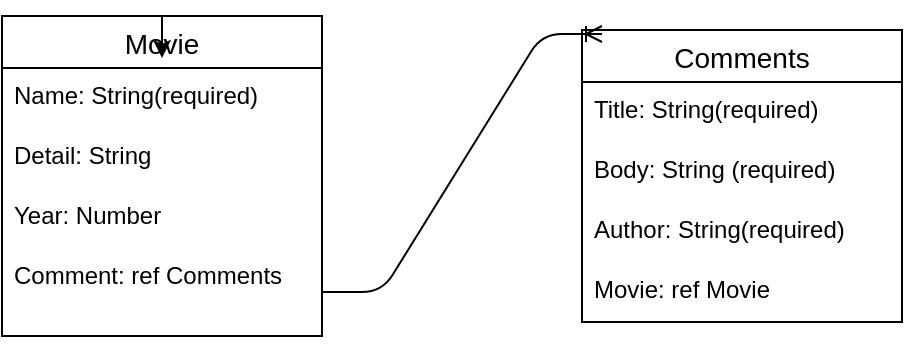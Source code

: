 <mxfile version="13.10.0" type="embed" pages="2">
    <diagram id="B1K5O-suWjwk8hi2xKJn" name="Page-1">
        <mxGraphModel dx="525" dy="924" grid="1" gridSize="10" guides="1" tooltips="1" connect="1" arrows="1" fold="1" page="1" pageScale="1" pageWidth="850" pageHeight="1100" math="0" shadow="0">
            <root>
                <mxCell id="0"/>
                <mxCell id="1" parent="0"/>
                <mxCell id="7" value="Movie" style="swimlane;fontStyle=0;childLayout=stackLayout;horizontal=1;startSize=26;horizontalStack=0;resizeParent=1;resizeParentMax=0;resizeLast=0;collapsible=1;marginBottom=0;align=center;fontSize=14;" parent="1" vertex="1">
                    <mxGeometry x="40" y="206" width="160" height="160" as="geometry"/>
                </mxCell>
                <mxCell id="10" value="Name: String(required)" style="text;strokeColor=none;fillColor=none;spacingLeft=4;spacingRight=4;overflow=hidden;rotatable=0;points=[[0,0.5],[1,0.5]];portConstraint=eastwest;fontSize=12;" parent="7" vertex="1">
                    <mxGeometry y="26" width="160" height="30" as="geometry"/>
                </mxCell>
                <mxCell id="hNwu3voebFOdJBXhnV__-57" value="Detail: String" style="text;strokeColor=none;fillColor=none;spacingLeft=4;spacingRight=4;overflow=hidden;rotatable=0;points=[[0,0.5],[1,0.5]];portConstraint=eastwest;fontSize=12;" parent="7" vertex="1">
                    <mxGeometry y="56" width="160" height="30" as="geometry"/>
                </mxCell>
                <mxCell id="hNwu3voebFOdJBXhnV__-55" style="edgeStyle=orthogonalEdgeStyle;rounded=0;orthogonalLoop=1;jettySize=auto;html=1;exitX=0.5;exitY=0;exitDx=0;exitDy=0;entryX=0.5;entryY=-0.167;entryDx=0;entryDy=0;entryPerimeter=0;" parent="7" source="7" target="10" edge="1">
                    <mxGeometry relative="1" as="geometry"/>
                </mxCell>
                <mxCell id="56" value="Year: Number" style="text;strokeColor=none;fillColor=none;spacingLeft=4;spacingRight=4;overflow=hidden;rotatable=0;points=[[0,0.5],[1,0.5]];portConstraint=eastwest;fontSize=12;" vertex="1" parent="7">
                    <mxGeometry y="86" width="160" height="30" as="geometry"/>
                </mxCell>
                <mxCell id="8" value="Comment: ref Comments" style="text;strokeColor=none;fillColor=none;spacingLeft=4;spacingRight=4;overflow=hidden;rotatable=0;points=[[0,0.5],[1,0.5]];portConstraint=eastwest;fontSize=12;" parent="7" vertex="1">
                    <mxGeometry y="116" width="160" height="44" as="geometry"/>
                </mxCell>
                <mxCell id="45" value="Comments" style="swimlane;fontStyle=0;childLayout=stackLayout;horizontal=1;startSize=26;horizontalStack=0;resizeParent=1;resizeParentMax=0;resizeLast=0;collapsible=1;marginBottom=0;align=center;fontSize=14;" parent="1" vertex="1">
                    <mxGeometry x="330" y="213" width="160" height="146" as="geometry"/>
                </mxCell>
                <mxCell id="57" value="Title: String(required)" style="text;strokeColor=none;fillColor=none;spacingLeft=4;spacingRight=4;overflow=hidden;rotatable=0;points=[[0,0.5],[1,0.5]];portConstraint=eastwest;fontSize=12;" vertex="1" parent="45">
                    <mxGeometry y="26" width="160" height="30" as="geometry"/>
                </mxCell>
                <mxCell id="46" value="Body: String (required)" style="text;strokeColor=none;fillColor=none;spacingLeft=4;spacingRight=4;overflow=hidden;rotatable=0;points=[[0,0.5],[1,0.5]];portConstraint=eastwest;fontSize=12;" parent="45" vertex="1">
                    <mxGeometry y="56" width="160" height="30" as="geometry"/>
                </mxCell>
                <mxCell id="58" value="Author: String(required)" style="text;strokeColor=none;fillColor=none;spacingLeft=4;spacingRight=4;overflow=hidden;rotatable=0;points=[[0,0.5],[1,0.5]];portConstraint=eastwest;fontSize=12;" vertex="1" parent="45">
                    <mxGeometry y="86" width="160" height="30" as="geometry"/>
                </mxCell>
                <mxCell id="48" value="Movie: ref Movie" style="text;strokeColor=none;fillColor=none;spacingLeft=4;spacingRight=4;overflow=hidden;rotatable=0;points=[[0,0.5],[1,0.5]];portConstraint=eastwest;fontSize=12;" parent="45" vertex="1">
                    <mxGeometry y="116" width="160" height="30" as="geometry"/>
                </mxCell>
                <mxCell id="54" value="" style="edgeStyle=entityRelationEdgeStyle;fontSize=12;html=1;endArrow=ERoneToMany;" parent="1" source="8" edge="1">
                    <mxGeometry width="100" height="100" relative="1" as="geometry">
                        <mxPoint x="480" y="531" as="sourcePoint"/>
                        <mxPoint x="340" y="215" as="targetPoint"/>
                    </mxGeometry>
                </mxCell>
            </root>
        </mxGraphModel>
    </diagram>
    <diagram id="4HWdiZGA7cV4rlA32Vsm" name="Page-2">
        &#xa;
        <mxGraphModel dx="176" dy="229" grid="1" gridSize="10" guides="1" tooltips="1" connect="1" arrows="1" fold="1" page="1" pageScale="1" pageWidth="850" pageHeight="1100" math="0" shadow="0">
            &#xa;
            <root>
                &#xa;
                <mxCell id="-eorJkuldFPhp2_ggRFo-0"/>
                &#xa;
                <mxCell id="-eorJkuldFPhp2_ggRFo-1" parent="-eorJkuldFPhp2_ggRFo-0"/>
                &#xa;
            </root>
            &#xa;
        </mxGraphModel>
        &#xa;
    </diagram>
</mxfile>